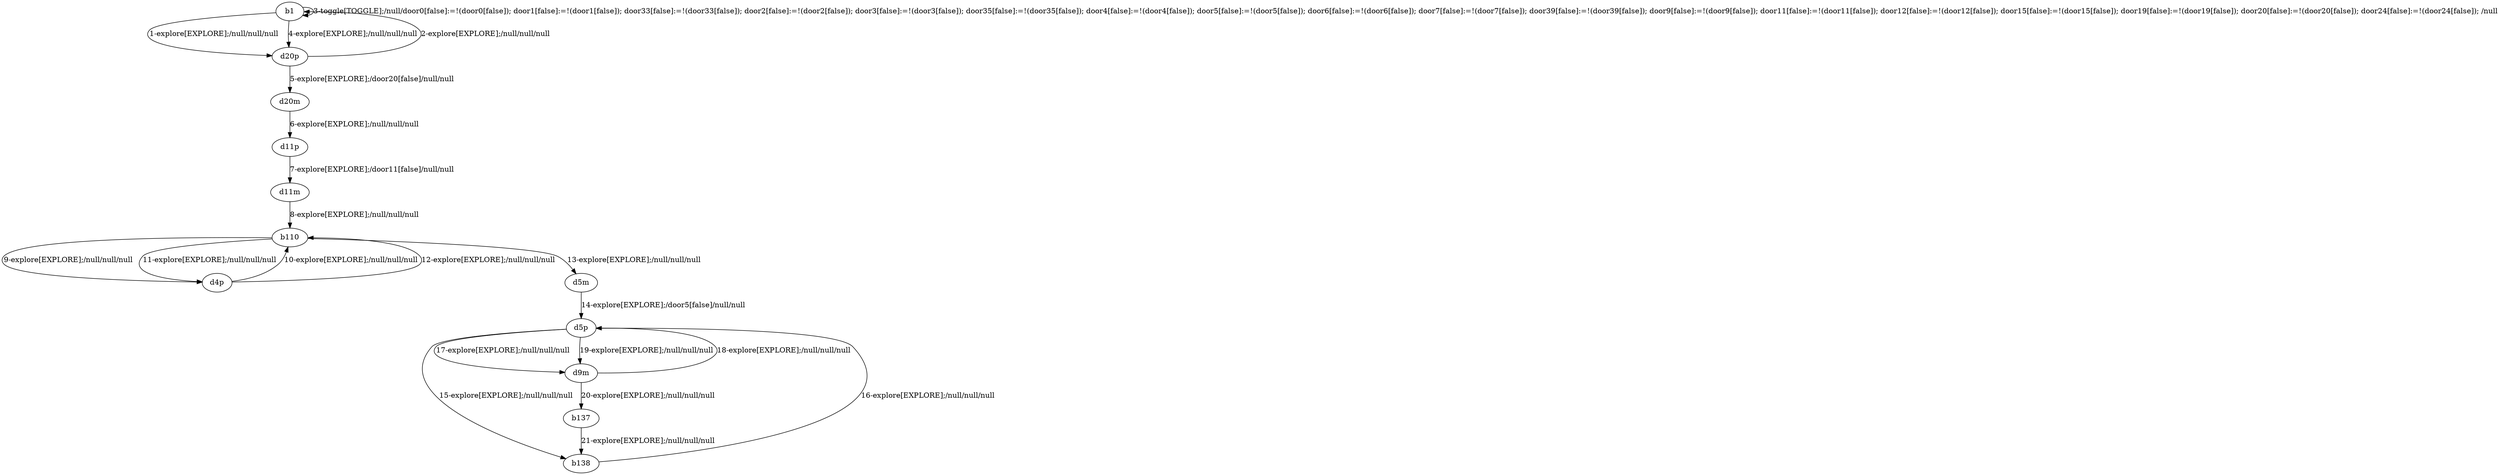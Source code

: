 # Total number of goals covered by this test: 3
# d9m --> b137
# d9m --> d5p
# b137 --> b138

digraph g {
"b1" -> "d20p" [label = "1-explore[EXPLORE];/null/null/null"];
"d20p" -> "b1" [label = "2-explore[EXPLORE];/null/null/null"];
"b1" -> "b1" [label = "3-toggle[TOGGLE];/null/door0[false]:=!(door0[false]); door1[false]:=!(door1[false]); door33[false]:=!(door33[false]); door2[false]:=!(door2[false]); door3[false]:=!(door3[false]); door35[false]:=!(door35[false]); door4[false]:=!(door4[false]); door5[false]:=!(door5[false]); door6[false]:=!(door6[false]); door7[false]:=!(door7[false]); door39[false]:=!(door39[false]); door9[false]:=!(door9[false]); door11[false]:=!(door11[false]); door12[false]:=!(door12[false]); door15[false]:=!(door15[false]); door19[false]:=!(door19[false]); door20[false]:=!(door20[false]); door24[false]:=!(door24[false]); /null"];
"b1" -> "d20p" [label = "4-explore[EXPLORE];/null/null/null"];
"d20p" -> "d20m" [label = "5-explore[EXPLORE];/door20[false]/null/null"];
"d20m" -> "d11p" [label = "6-explore[EXPLORE];/null/null/null"];
"d11p" -> "d11m" [label = "7-explore[EXPLORE];/door11[false]/null/null"];
"d11m" -> "b110" [label = "8-explore[EXPLORE];/null/null/null"];
"b110" -> "d4p" [label = "9-explore[EXPLORE];/null/null/null"];
"d4p" -> "b110" [label = "10-explore[EXPLORE];/null/null/null"];
"b110" -> "d4p" [label = "11-explore[EXPLORE];/null/null/null"];
"d4p" -> "b110" [label = "12-explore[EXPLORE];/null/null/null"];
"b110" -> "d5m" [label = "13-explore[EXPLORE];/null/null/null"];
"d5m" -> "d5p" [label = "14-explore[EXPLORE];/door5[false]/null/null"];
"d5p" -> "b138" [label = "15-explore[EXPLORE];/null/null/null"];
"b138" -> "d5p" [label = "16-explore[EXPLORE];/null/null/null"];
"d5p" -> "d9m" [label = "17-explore[EXPLORE];/null/null/null"];
"d9m" -> "d5p" [label = "18-explore[EXPLORE];/null/null/null"];
"d5p" -> "d9m" [label = "19-explore[EXPLORE];/null/null/null"];
"d9m" -> "b137" [label = "20-explore[EXPLORE];/null/null/null"];
"b137" -> "b138" [label = "21-explore[EXPLORE];/null/null/null"];
}